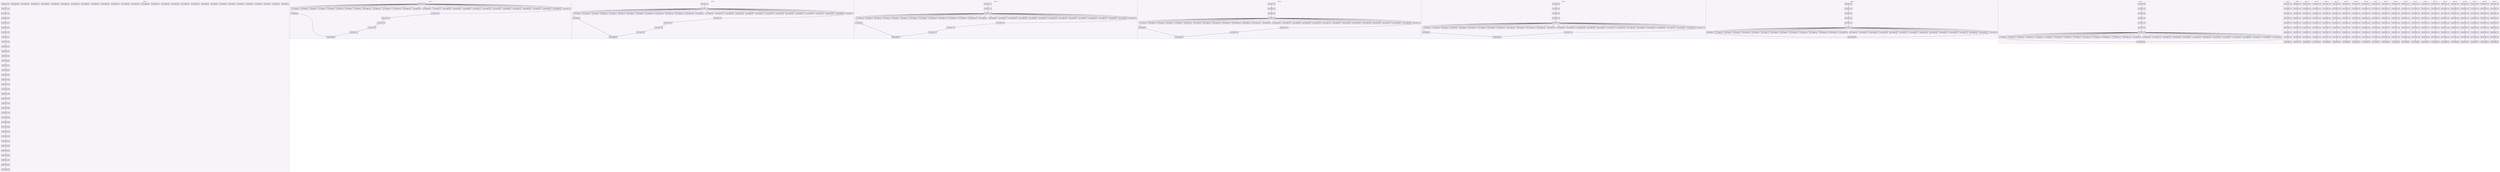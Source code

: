 digraph{node[shape=record style=filled colorscheme=purd9 fillcolor=2];subgraph cluster0{style=dashed;colorscheme=purd9;bgcolor=1;edge[arrowhead=empty];label=proc_0;0[label="0:0 0 send 1 0"];1[label="0:1 0 send 2 0"];2[label="0:2 0 send 3 0"];3[label="0:3 0 send 4 0"];4[label="0:4 0 send 5 0"];5[label="0:5 0 send 6 0"];6[label="0:6 0 send 7 0"];7[label="0:7 0 send 8 0"];8[label="0:8 0 send 9 0"];9[label="0:9 0 send 10 0"];10[label="0:10 0 send 11 0"];11[label="0:11 0 send 12 0"];12[label="0:12 0 send 13 0"];13[label="0:13 0 send 14 0"];14[label="0:14 0 send 15 0"];15[label="0:15 0 send 16 0"];16[label="0:16 0 send 17 0"];17[label="0:17 0 send 18 0"];18[label="0:18 0 send 19 0"];19[label="0:19 0 send 20 0"];20[label="0:20 0 send 21 0"];21[label="0:21 0 send 22 0"];22[label="0:22 0 send 23 0"];23[label="0:23 0 send 24 0"];24[label="0:24 0 send 25 0"];25[label="0:25 0 send 26 0"];26[label="0:26 0 send 27 0"];27[label="0:27 0 send 28 0"];28[label="0:28 0 send 29 0"];29[label="0:29 0 recv -1 0"];30[label="0:30 0 recv -1 0"];31[label="0:31 0 recv -1 0"];32[label="0:32 0 recv -1 0"];33[label="0:33 0 recv -1 0"];34[label="0:34 0 recv -1 0"];35[label="0:35 0 recv -1 0"];36[label="0:36 0 recv 1 0"];37[label="0:37 0 recv 2 0"];38[label="0:38 0 recv 3 0"];39[label="0:39 0 recv 4 0"];40[label="0:40 0 recv 5 0"];41[label="0:41 0 recv 6 0"];42[label="0:42 0 recv 7 0"];43[label="0:43 0 recv 8 0"];44[label="0:44 0 recv 9 0"];45[label="0:45 0 recv 10 0"];46[label="0:46 0 recv 11 0"];47[label="0:47 0 recv 12 0"];48[label="0:48 0 recv 13 0"];49[label="0:49 0 recv 14 0"];50[label="0:50 0 recv 15 0"];51[label="0:51 0 recv 16 0"];52[label="0:52 0 recv 17 0"];53[label="0:53 0 recv 18 0"];54[label="0:54 0 recv 19 0"];55[label="0:55 0 recv 20 0"];56[label="0:56 0 recv 21 0"];57[label="0:57 0 recv 22 0"];58[label="0:58 0 recv 23 0"];59[label="0:59 0 recv 24 0"];60[label="0:60 0 recv 25 0"];61[label="0:61 0 recv 26 0"];62[label="0:62 0 recv 27 0"];63[label="0:63 0 recv 28 0"];64[label="0:64 0 recv 29 0"];29->30;30->31;31->32;32->33;33->34;34->35;35->36;36->37;37->38;38->39;39->40;40->41;41->42;42->43;43->44;44->45;45->46;46->47;47->48;48->49;49->50;50->51;51->52;52->53;53->54;54->55;55->56;56->57;57->58;58->59;59->60;60->61;61->62;62->63;63->64;}subgraph cluster1{style=dashed;colorscheme=purd9;bgcolor=1;edge[arrowhead=empty];label=proc_1;65[label="1:0 0 recv -1 0"];66[label="1:1 0 send 0 0"];67[label="1:2 0 send 2 0"];68[label="1:3 0 send 3 0"];69[label="1:4 0 send 4 0"];70[label="1:5 0 send 5 0"];71[label="1:6 0 send 6 0"];72[label="1:7 0 send 7 0"];73[label="1:8 0 send 8 0"];74[label="1:9 0 send 9 0"];75[label="1:10 0 send 10 0"];76[label="1:11 0 send 11 0"];77[label="1:12 0 send 12 0"];78[label="1:13 0 send 13 0"];79[label="1:14 0 send 14 0"];80[label="1:15 0 send 15 0"];81[label="1:16 0 send 16 0"];82[label="1:17 0 send 17 0"];83[label="1:18 0 send 18 0"];84[label="1:19 0 send 19 0"];85[label="1:20 0 send 20 0"];86[label="1:21 0 send 21 0"];87[label="1:22 0 send 22 0"];88[label="1:23 0 send 23 0"];89[label="1:24 0 send 24 0"];90[label="1:25 0 send 25 0"];91[label="1:26 0 send 26 0"];92[label="1:27 0 send 27 0"];93[label="1:28 0 send 28 0"];94[label="1:29 0 send 29 0"];95[label="1:30 0 recv -1 0"];96[label="1:31 0 recv -1 0"];97[label="1:32 0 recv -1 0"];98[label="1:33 0 recv -1 0"];99[label="1:34 0 recv -1 0"];100[label="1:35 0 recv -1 0"];101[label="1:36 0 send 0 0"];65->66;65->67;65->68;65->69;65->70;65->71;65->72;65->73;65->74;65->75;65->76;65->77;65->78;65->79;65->80;65->81;65->82;65->83;65->84;65->85;65->86;65->87;65->88;65->89;65->90;65->91;65->92;65->93;65->94;65->95;95->96;96->97;97->98;98->99;99->100;100->101;66->101;}subgraph cluster2{style=dashed;colorscheme=purd9;bgcolor=1;edge[arrowhead=empty];label=proc_2;102[label="2:0 0 recv -1 0"];103[label="2:1 0 recv -1 0"];104[label="2:2 0 send 0 0"];105[label="2:3 0 send 1 0"];106[label="2:4 0 send 3 0"];107[label="2:5 0 send 4 0"];108[label="2:6 0 send 5 0"];109[label="2:7 0 send 6 0"];110[label="2:8 0 send 7 0"];111[label="2:9 0 send 8 0"];112[label="2:10 0 send 9 0"];113[label="2:11 0 send 10 0"];114[label="2:12 0 send 11 0"];115[label="2:13 0 send 12 0"];116[label="2:14 0 send 13 0"];117[label="2:15 0 send 14 0"];118[label="2:16 0 send 15 0"];119[label="2:17 0 send 16 0"];120[label="2:18 0 send 17 0"];121[label="2:19 0 send 18 0"];122[label="2:20 0 send 19 0"];123[label="2:21 0 send 20 0"];124[label="2:22 0 send 21 0"];125[label="2:23 0 send 22 0"];126[label="2:24 0 send 23 0"];127[label="2:25 0 send 24 0"];128[label="2:26 0 send 25 0"];129[label="2:27 0 send 26 0"];130[label="2:28 0 send 27 0"];131[label="2:29 0 send 28 0"];132[label="2:30 0 send 29 0"];133[label="2:31 0 recv -1 0"];134[label="2:32 0 recv -1 0"];135[label="2:33 0 recv -1 0"];136[label="2:34 0 recv -1 0"];137[label="2:35 0 recv -1 0"];138[label="2:36 0 send 0 0"];102->103;103->104;103->105;103->106;103->107;103->108;103->109;103->110;103->111;103->112;103->113;103->114;103->115;103->116;103->117;103->118;103->119;103->120;103->121;103->122;103->123;103->124;103->125;103->126;103->127;103->128;103->129;103->130;103->131;103->132;103->133;133->134;134->135;135->136;136->137;137->138;104->138;}subgraph cluster3{style=dashed;colorscheme=purd9;bgcolor=1;edge[arrowhead=empty];label=proc_3;139[label="3:0 0 recv -1 0"];140[label="3:1 0 recv -1 0"];141[label="3:2 0 recv -1 0"];142[label="3:3 0 send 0 0"];143[label="3:4 0 send 1 0"];144[label="3:5 0 send 2 0"];145[label="3:6 0 send 4 0"];146[label="3:7 0 send 5 0"];147[label="3:8 0 send 6 0"];148[label="3:9 0 send 7 0"];149[label="3:10 0 send 8 0"];150[label="3:11 0 send 9 0"];151[label="3:12 0 send 10 0"];152[label="3:13 0 send 11 0"];153[label="3:14 0 send 12 0"];154[label="3:15 0 send 13 0"];155[label="3:16 0 send 14 0"];156[label="3:17 0 send 15 0"];157[label="3:18 0 send 16 0"];158[label="3:19 0 send 17 0"];159[label="3:20 0 send 18 0"];160[label="3:21 0 send 19 0"];161[label="3:22 0 send 20 0"];162[label="3:23 0 send 21 0"];163[label="3:24 0 send 22 0"];164[label="3:25 0 send 23 0"];165[label="3:26 0 send 24 0"];166[label="3:27 0 send 25 0"];167[label="3:28 0 send 26 0"];168[label="3:29 0 send 27 0"];169[label="3:30 0 send 28 0"];170[label="3:31 0 send 29 0"];171[label="3:32 0 recv -1 0"];172[label="3:33 0 recv -1 0"];173[label="3:34 0 recv -1 0"];174[label="3:35 0 recv -1 0"];175[label="3:36 0 send 0 0"];139->140;140->141;141->142;141->143;141->144;141->145;141->146;141->147;141->148;141->149;141->150;141->151;141->152;141->153;141->154;141->155;141->156;141->157;141->158;141->159;141->160;141->161;141->162;141->163;141->164;141->165;141->166;141->167;141->168;141->169;141->170;141->171;171->172;172->173;173->174;174->175;142->175;}subgraph cluster4{style=dashed;colorscheme=purd9;bgcolor=1;edge[arrowhead=empty];label=proc_4;176[label="4:0 0 recv -1 0"];177[label="4:1 0 recv -1 0"];178[label="4:2 0 recv -1 0"];179[label="4:3 0 recv -1 0"];180[label="4:4 0 send 0 0"];181[label="4:5 0 send 1 0"];182[label="4:6 0 send 2 0"];183[label="4:7 0 send 3 0"];184[label="4:8 0 send 5 0"];185[label="4:9 0 send 6 0"];186[label="4:10 0 send 7 0"];187[label="4:11 0 send 8 0"];188[label="4:12 0 send 9 0"];189[label="4:13 0 send 10 0"];190[label="4:14 0 send 11 0"];191[label="4:15 0 send 12 0"];192[label="4:16 0 send 13 0"];193[label="4:17 0 send 14 0"];194[label="4:18 0 send 15 0"];195[label="4:19 0 send 16 0"];196[label="4:20 0 send 17 0"];197[label="4:21 0 send 18 0"];198[label="4:22 0 send 19 0"];199[label="4:23 0 send 20 0"];200[label="4:24 0 send 21 0"];201[label="4:25 0 send 22 0"];202[label="4:26 0 send 23 0"];203[label="4:27 0 send 24 0"];204[label="4:28 0 send 25 0"];205[label="4:29 0 send 26 0"];206[label="4:30 0 send 27 0"];207[label="4:31 0 send 28 0"];208[label="4:32 0 send 29 0"];209[label="4:33 0 recv -1 0"];210[label="4:34 0 recv -1 0"];211[label="4:35 0 recv -1 0"];212[label="4:36 0 send 0 0"];176->177;177->178;178->179;179->180;179->181;179->182;179->183;179->184;179->185;179->186;179->187;179->188;179->189;179->190;179->191;179->192;179->193;179->194;179->195;179->196;179->197;179->198;179->199;179->200;179->201;179->202;179->203;179->204;179->205;179->206;179->207;179->208;179->209;209->210;210->211;211->212;180->212;}subgraph cluster5{style=dashed;colorscheme=purd9;bgcolor=1;edge[arrowhead=empty];label=proc_5;213[label="5:0 0 recv -1 0"];214[label="5:1 0 recv -1 0"];215[label="5:2 0 recv -1 0"];216[label="5:3 0 recv -1 0"];217[label="5:4 0 recv -1 0"];218[label="5:5 0 send 0 0"];219[label="5:6 0 send 1 0"];220[label="5:7 0 send 2 0"];221[label="5:8 0 send 3 0"];222[label="5:9 0 send 4 0"];223[label="5:10 0 send 6 0"];224[label="5:11 0 send 7 0"];225[label="5:12 0 send 8 0"];226[label="5:13 0 send 9 0"];227[label="5:14 0 send 10 0"];228[label="5:15 0 send 11 0"];229[label="5:16 0 send 12 0"];230[label="5:17 0 send 13 0"];231[label="5:18 0 send 14 0"];232[label="5:19 0 send 15 0"];233[label="5:20 0 send 16 0"];234[label="5:21 0 send 17 0"];235[label="5:22 0 send 18 0"];236[label="5:23 0 send 19 0"];237[label="5:24 0 send 20 0"];238[label="5:25 0 send 21 0"];239[label="5:26 0 send 22 0"];240[label="5:27 0 send 23 0"];241[label="5:28 0 send 24 0"];242[label="5:29 0 send 25 0"];243[label="5:30 0 send 26 0"];244[label="5:31 0 send 27 0"];245[label="5:32 0 send 28 0"];246[label="5:33 0 send 29 0"];247[label="5:34 0 recv -1 0"];248[label="5:35 0 recv -1 0"];249[label="5:36 0 send 0 0"];213->214;214->215;215->216;216->217;217->218;217->219;217->220;217->221;217->222;217->223;217->224;217->225;217->226;217->227;217->228;217->229;217->230;217->231;217->232;217->233;217->234;217->235;217->236;217->237;217->238;217->239;217->240;217->241;217->242;217->243;217->244;217->245;217->246;217->247;247->248;248->249;218->249;}subgraph cluster6{style=dashed;colorscheme=purd9;bgcolor=1;edge[arrowhead=empty];label=proc_6;250[label="6:0 0 recv -1 0"];251[label="6:1 0 recv -1 0"];252[label="6:2 0 recv -1 0"];253[label="6:3 0 recv -1 0"];254[label="6:4 0 recv -1 0"];255[label="6:5 0 recv -1 0"];256[label="6:6 0 send 0 0"];257[label="6:7 0 send 1 0"];258[label="6:8 0 send 2 0"];259[label="6:9 0 send 3 0"];260[label="6:10 0 send 4 0"];261[label="6:11 0 send 5 0"];262[label="6:12 0 send 7 0"];263[label="6:13 0 send 8 0"];264[label="6:14 0 send 9 0"];265[label="6:15 0 send 10 0"];266[label="6:16 0 send 11 0"];267[label="6:17 0 send 12 0"];268[label="6:18 0 send 13 0"];269[label="6:19 0 send 14 0"];270[label="6:20 0 send 15 0"];271[label="6:21 0 send 16 0"];272[label="6:22 0 send 17 0"];273[label="6:23 0 send 18 0"];274[label="6:24 0 send 19 0"];275[label="6:25 0 send 20 0"];276[label="6:26 0 send 21 0"];277[label="6:27 0 send 22 0"];278[label="6:28 0 send 23 0"];279[label="6:29 0 send 24 0"];280[label="6:30 0 send 25 0"];281[label="6:31 0 send 26 0"];282[label="6:32 0 send 27 0"];283[label="6:33 0 send 28 0"];284[label="6:34 0 send 29 0"];285[label="6:35 0 recv -1 0"];286[label="6:36 0 send 0 0"];250->251;251->252;252->253;253->254;254->255;255->256;255->257;255->258;255->259;255->260;255->261;255->262;255->263;255->264;255->265;255->266;255->267;255->268;255->269;255->270;255->271;255->272;255->273;255->274;255->275;255->276;255->277;255->278;255->279;255->280;255->281;255->282;255->283;255->284;255->285;285->286;256->286;}subgraph cluster7{style=dashed;colorscheme=purd9;bgcolor=1;edge[arrowhead=empty];label=proc_7;287[label="7:0 0 recv -1 0"];288[label="7:1 0 recv -1 0"];289[label="7:2 0 recv -1 0"];290[label="7:3 0 recv -1 0"];291[label="7:4 0 recv -1 0"];292[label="7:5 0 recv -1 0"];293[label="7:6 0 recv -1 0"];294[label="7:7 0 send 0 0"];295[label="7:8 0 send 1 0"];296[label="7:9 0 send 2 0"];297[label="7:10 0 send 3 0"];298[label="7:11 0 send 4 0"];299[label="7:12 0 send 5 0"];300[label="7:13 0 send 6 0"];301[label="7:14 0 send 8 0"];302[label="7:15 0 send 9 0"];303[label="7:16 0 send 10 0"];304[label="7:17 0 send 11 0"];305[label="7:18 0 send 12 0"];306[label="7:19 0 send 13 0"];307[label="7:20 0 send 14 0"];308[label="7:21 0 send 15 0"];309[label="7:22 0 send 16 0"];310[label="7:23 0 send 17 0"];311[label="7:24 0 send 18 0"];312[label="7:25 0 send 19 0"];313[label="7:26 0 send 20 0"];314[label="7:27 0 send 21 0"];315[label="7:28 0 send 22 0"];316[label="7:29 0 send 23 0"];317[label="7:30 0 send 24 0"];318[label="7:31 0 send 25 0"];319[label="7:32 0 send 26 0"];320[label="7:33 0 send 27 0"];321[label="7:34 0 send 28 0"];322[label="7:35 0 send 29 0"];323[label="7:36 0 send 0 0"];287->288;288->289;289->290;290->291;291->292;292->293;293->294;293->295;293->296;293->297;293->298;293->299;293->300;293->301;293->302;293->303;293->304;293->305;293->306;293->307;293->308;293->309;293->310;293->311;293->312;293->313;293->314;293->315;293->316;293->317;293->318;293->319;293->320;293->321;293->322;294->323;293->323;}subgraph cluster8{style=dashed;colorscheme=purd9;bgcolor=1;edge[arrowhead=empty];label=proc_8;324[label="8:0 0 recv -1 0"];325[label="8:1 0 recv -1 0"];326[label="8:2 0 recv -1 0"];327[label="8:3 0 recv -1 0"];328[label="8:4 0 recv -1 0"];329[label="8:5 0 recv -1 0"];330[label="8:6 0 recv -1 0"];331[label="8:7 0 recv -1 0"];332[label="8:8 0 send 0 0"];324->325;325->326;326->327;327->328;328->329;329->330;330->331;331->332;}subgraph cluster9{style=dashed;colorscheme=purd9;bgcolor=1;edge[arrowhead=empty];label=proc_9;333[label="9:0 0 recv -1 0"];334[label="9:1 0 recv -1 0"];335[label="9:2 0 recv -1 0"];336[label="9:3 0 recv -1 0"];337[label="9:4 0 recv -1 0"];338[label="9:5 0 recv -1 0"];339[label="9:6 0 recv -1 0"];340[label="9:7 0 recv -1 0"];341[label="9:8 0 send 0 0"];333->334;334->335;335->336;336->337;337->338;338->339;339->340;340->341;}subgraph cluster10{style=dashed;colorscheme=purd9;bgcolor=1;edge[arrowhead=empty];label=proc_10;342[label="10:0 0 recv -1 0"];343[label="10:1 0 recv -1 0"];344[label="10:2 0 recv -1 0"];345[label="10:3 0 recv -1 0"];346[label="10:4 0 recv -1 0"];347[label="10:5 0 recv -1 0"];348[label="10:6 0 recv -1 0"];349[label="10:7 0 recv -1 0"];350[label="10:8 0 send 0 0"];342->343;343->344;344->345;345->346;346->347;347->348;348->349;349->350;}subgraph cluster11{style=dashed;colorscheme=purd9;bgcolor=1;edge[arrowhead=empty];label=proc_11;351[label="11:0 0 recv -1 0"];352[label="11:1 0 recv -1 0"];353[label="11:2 0 recv -1 0"];354[label="11:3 0 recv -1 0"];355[label="11:4 0 recv -1 0"];356[label="11:5 0 recv -1 0"];357[label="11:6 0 recv -1 0"];358[label="11:7 0 recv -1 0"];359[label="11:8 0 send 0 0"];351->352;352->353;353->354;354->355;355->356;356->357;357->358;358->359;}subgraph cluster12{style=dashed;colorscheme=purd9;bgcolor=1;edge[arrowhead=empty];label=proc_12;360[label="12:0 0 recv -1 0"];361[label="12:1 0 recv -1 0"];362[label="12:2 0 recv -1 0"];363[label="12:3 0 recv -1 0"];364[label="12:4 0 recv -1 0"];365[label="12:5 0 recv -1 0"];366[label="12:6 0 recv -1 0"];367[label="12:7 0 recv -1 0"];368[label="12:8 0 send 0 0"];360->361;361->362;362->363;363->364;364->365;365->366;366->367;367->368;}subgraph cluster13{style=dashed;colorscheme=purd9;bgcolor=1;edge[arrowhead=empty];label=proc_13;369[label="13:0 0 recv -1 0"];370[label="13:1 0 recv -1 0"];371[label="13:2 0 recv -1 0"];372[label="13:3 0 recv -1 0"];373[label="13:4 0 recv -1 0"];374[label="13:5 0 recv -1 0"];375[label="13:6 0 recv -1 0"];376[label="13:7 0 recv -1 0"];377[label="13:8 0 send 0 0"];369->370;370->371;371->372;372->373;373->374;374->375;375->376;376->377;}subgraph cluster14{style=dashed;colorscheme=purd9;bgcolor=1;edge[arrowhead=empty];label=proc_14;378[label="14:0 0 recv -1 0"];379[label="14:1 0 recv -1 0"];380[label="14:2 0 recv -1 0"];381[label="14:3 0 recv -1 0"];382[label="14:4 0 recv -1 0"];383[label="14:5 0 recv -1 0"];384[label="14:6 0 recv -1 0"];385[label="14:7 0 recv -1 0"];386[label="14:8 0 send 0 0"];378->379;379->380;380->381;381->382;382->383;383->384;384->385;385->386;}subgraph cluster15{style=dashed;colorscheme=purd9;bgcolor=1;edge[arrowhead=empty];label=proc_15;387[label="15:0 0 recv -1 0"];388[label="15:1 0 recv -1 0"];389[label="15:2 0 recv -1 0"];390[label="15:3 0 recv -1 0"];391[label="15:4 0 recv -1 0"];392[label="15:5 0 recv -1 0"];393[label="15:6 0 recv -1 0"];394[label="15:7 0 recv -1 0"];395[label="15:8 0 send 0 0"];387->388;388->389;389->390;390->391;391->392;392->393;393->394;394->395;}subgraph cluster16{style=dashed;colorscheme=purd9;bgcolor=1;edge[arrowhead=empty];label=proc_16;396[label="16:0 0 recv -1 0"];397[label="16:1 0 recv -1 0"];398[label="16:2 0 recv -1 0"];399[label="16:3 0 recv -1 0"];400[label="16:4 0 recv -1 0"];401[label="16:5 0 recv -1 0"];402[label="16:6 0 recv -1 0"];403[label="16:7 0 recv -1 0"];404[label="16:8 0 send 0 0"];396->397;397->398;398->399;399->400;400->401;401->402;402->403;403->404;}subgraph cluster17{style=dashed;colorscheme=purd9;bgcolor=1;edge[arrowhead=empty];label=proc_17;405[label="17:0 0 recv -1 0"];406[label="17:1 0 recv -1 0"];407[label="17:2 0 recv -1 0"];408[label="17:3 0 recv -1 0"];409[label="17:4 0 recv -1 0"];410[label="17:5 0 recv -1 0"];411[label="17:6 0 recv -1 0"];412[label="17:7 0 recv -1 0"];413[label="17:8 0 send 0 0"];405->406;406->407;407->408;408->409;409->410;410->411;411->412;412->413;}subgraph cluster18{style=dashed;colorscheme=purd9;bgcolor=1;edge[arrowhead=empty];label=proc_18;414[label="18:0 0 recv -1 0"];415[label="18:1 0 recv -1 0"];416[label="18:2 0 recv -1 0"];417[label="18:3 0 recv -1 0"];418[label="18:4 0 recv -1 0"];419[label="18:5 0 recv -1 0"];420[label="18:6 0 recv -1 0"];421[label="18:7 0 recv -1 0"];422[label="18:8 0 send 0 0"];414->415;415->416;416->417;417->418;418->419;419->420;420->421;421->422;}subgraph cluster19{style=dashed;colorscheme=purd9;bgcolor=1;edge[arrowhead=empty];label=proc_19;423[label="19:0 0 recv -1 0"];424[label="19:1 0 recv -1 0"];425[label="19:2 0 recv -1 0"];426[label="19:3 0 recv -1 0"];427[label="19:4 0 recv -1 0"];428[label="19:5 0 recv -1 0"];429[label="19:6 0 recv -1 0"];430[label="19:7 0 recv -1 0"];431[label="19:8 0 send 0 0"];423->424;424->425;425->426;426->427;427->428;428->429;429->430;430->431;}subgraph cluster20{style=dashed;colorscheme=purd9;bgcolor=1;edge[arrowhead=empty];label=proc_20;432[label="20:0 0 recv -1 0"];433[label="20:1 0 recv -1 0"];434[label="20:2 0 recv -1 0"];435[label="20:3 0 recv -1 0"];436[label="20:4 0 recv -1 0"];437[label="20:5 0 recv -1 0"];438[label="20:6 0 recv -1 0"];439[label="20:7 0 recv -1 0"];440[label="20:8 0 send 0 0"];432->433;433->434;434->435;435->436;436->437;437->438;438->439;439->440;}subgraph cluster21{style=dashed;colorscheme=purd9;bgcolor=1;edge[arrowhead=empty];label=proc_21;441[label="21:0 0 recv -1 0"];442[label="21:1 0 recv -1 0"];443[label="21:2 0 recv -1 0"];444[label="21:3 0 recv -1 0"];445[label="21:4 0 recv -1 0"];446[label="21:5 0 recv -1 0"];447[label="21:6 0 recv -1 0"];448[label="21:7 0 recv -1 0"];449[label="21:8 0 send 0 0"];441->442;442->443;443->444;444->445;445->446;446->447;447->448;448->449;}subgraph cluster22{style=dashed;colorscheme=purd9;bgcolor=1;edge[arrowhead=empty];label=proc_22;450[label="22:0 0 recv -1 0"];451[label="22:1 0 recv -1 0"];452[label="22:2 0 recv -1 0"];453[label="22:3 0 recv -1 0"];454[label="22:4 0 recv -1 0"];455[label="22:5 0 recv -1 0"];456[label="22:6 0 recv -1 0"];457[label="22:7 0 recv -1 0"];458[label="22:8 0 send 0 0"];450->451;451->452;452->453;453->454;454->455;455->456;456->457;457->458;}subgraph cluster23{style=dashed;colorscheme=purd9;bgcolor=1;edge[arrowhead=empty];label=proc_23;459[label="23:0 0 recv -1 0"];460[label="23:1 0 recv -1 0"];461[label="23:2 0 recv -1 0"];462[label="23:3 0 recv -1 0"];463[label="23:4 0 recv -1 0"];464[label="23:5 0 recv -1 0"];465[label="23:6 0 recv -1 0"];466[label="23:7 0 recv -1 0"];467[label="23:8 0 send 0 0"];459->460;460->461;461->462;462->463;463->464;464->465;465->466;466->467;}subgraph cluster24{style=dashed;colorscheme=purd9;bgcolor=1;edge[arrowhead=empty];label=proc_24;468[label="24:0 0 recv -1 0"];469[label="24:1 0 recv -1 0"];470[label="24:2 0 recv -1 0"];471[label="24:3 0 recv -1 0"];472[label="24:4 0 recv -1 0"];473[label="24:5 0 recv -1 0"];474[label="24:6 0 recv -1 0"];475[label="24:7 0 recv -1 0"];476[label="24:8 0 send 0 0"];468->469;469->470;470->471;471->472;472->473;473->474;474->475;475->476;}subgraph cluster25{style=dashed;colorscheme=purd9;bgcolor=1;edge[arrowhead=empty];label=proc_25;477[label="25:0 0 recv -1 0"];478[label="25:1 0 recv -1 0"];479[label="25:2 0 recv -1 0"];480[label="25:3 0 recv -1 0"];481[label="25:4 0 recv -1 0"];482[label="25:5 0 recv -1 0"];483[label="25:6 0 recv -1 0"];484[label="25:7 0 recv -1 0"];485[label="25:8 0 send 0 0"];477->478;478->479;479->480;480->481;481->482;482->483;483->484;484->485;}subgraph cluster26{style=dashed;colorscheme=purd9;bgcolor=1;edge[arrowhead=empty];label=proc_26;486[label="26:0 0 recv -1 0"];487[label="26:1 0 recv -1 0"];488[label="26:2 0 recv -1 0"];489[label="26:3 0 recv -1 0"];490[label="26:4 0 recv -1 0"];491[label="26:5 0 recv -1 0"];492[label="26:6 0 recv -1 0"];493[label="26:7 0 recv -1 0"];494[label="26:8 0 send 0 0"];486->487;487->488;488->489;489->490;490->491;491->492;492->493;493->494;}subgraph cluster27{style=dashed;colorscheme=purd9;bgcolor=1;edge[arrowhead=empty];label=proc_27;495[label="27:0 0 recv -1 0"];496[label="27:1 0 recv -1 0"];497[label="27:2 0 recv -1 0"];498[label="27:3 0 recv -1 0"];499[label="27:4 0 recv -1 0"];500[label="27:5 0 recv -1 0"];501[label="27:6 0 recv -1 0"];502[label="27:7 0 recv -1 0"];503[label="27:8 0 send 0 0"];495->496;496->497;497->498;498->499;499->500;500->501;501->502;502->503;}subgraph cluster28{style=dashed;colorscheme=purd9;bgcolor=1;edge[arrowhead=empty];label=proc_28;504[label="28:0 0 recv -1 0"];505[label="28:1 0 recv -1 0"];506[label="28:2 0 recv -1 0"];507[label="28:3 0 recv -1 0"];508[label="28:4 0 recv -1 0"];509[label="28:5 0 recv -1 0"];510[label="28:6 0 recv -1 0"];511[label="28:7 0 recv -1 0"];512[label="28:8 0 send 0 0"];504->505;505->506;506->507;507->508;508->509;509->510;510->511;511->512;}subgraph cluster29{style=dashed;colorscheme=purd9;bgcolor=1;edge[arrowhead=empty];label=proc_29;513[label="29:0 0 recv -1 0"];514[label="29:1 0 recv -1 0"];515[label="29:2 0 recv -1 0"];516[label="29:3 0 recv -1 0"];517[label="29:4 0 recv -1 0"];518[label="29:5 0 recv -1 0"];519[label="29:6 0 recv -1 0"];520[label="29:7 0 recv -1 0"];521[label="29:8 0 send 0 0"];513->514;514->515;515->516;516->517;517->518;518->519;519->520;520->521;}}